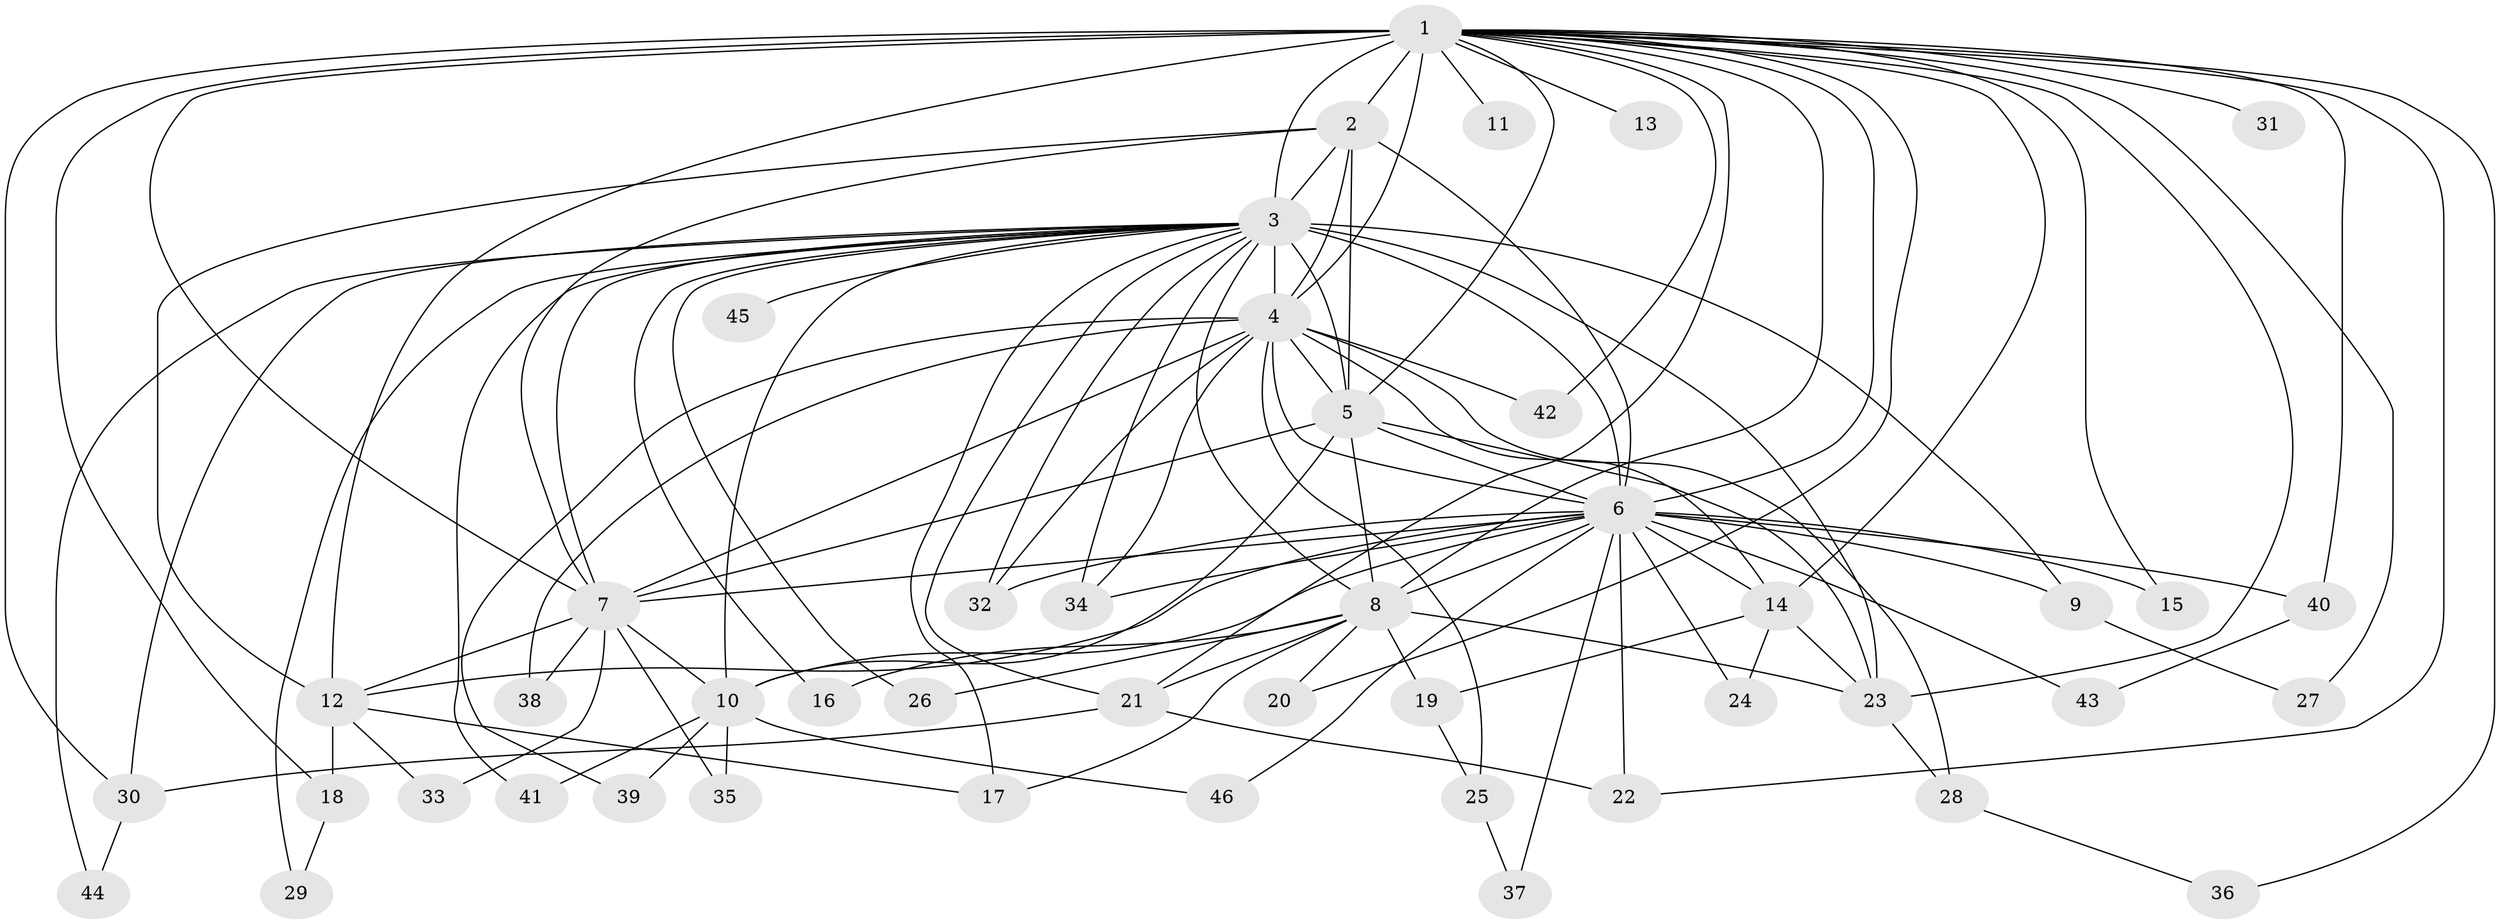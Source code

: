 // original degree distribution, {18: 0.01098901098901099, 24: 0.01098901098901099, 21: 0.02197802197802198, 12: 0.01098901098901099, 30: 0.01098901098901099, 19: 0.02197802197802198, 20: 0.01098901098901099, 15: 0.01098901098901099, 6: 0.04395604395604396, 4: 0.06593406593406594, 3: 0.2087912087912088, 2: 0.5494505494505495, 5: 0.02197802197802198}
// Generated by graph-tools (version 1.1) at 2025/34/03/09/25 02:34:44]
// undirected, 46 vertices, 111 edges
graph export_dot {
graph [start="1"]
  node [color=gray90,style=filled];
  1;
  2;
  3;
  4;
  5;
  6;
  7;
  8;
  9;
  10;
  11;
  12;
  13;
  14;
  15;
  16;
  17;
  18;
  19;
  20;
  21;
  22;
  23;
  24;
  25;
  26;
  27;
  28;
  29;
  30;
  31;
  32;
  33;
  34;
  35;
  36;
  37;
  38;
  39;
  40;
  41;
  42;
  43;
  44;
  45;
  46;
  1 -- 2 [weight=15.0];
  1 -- 3 [weight=6.0];
  1 -- 4 [weight=4.0];
  1 -- 5 [weight=2.0];
  1 -- 6 [weight=6.0];
  1 -- 7 [weight=2.0];
  1 -- 8 [weight=1.0];
  1 -- 11 [weight=1.0];
  1 -- 12 [weight=1.0];
  1 -- 13 [weight=2.0];
  1 -- 14 [weight=4.0];
  1 -- 15 [weight=2.0];
  1 -- 18 [weight=1.0];
  1 -- 20 [weight=1.0];
  1 -- 21 [weight=1.0];
  1 -- 22 [weight=1.0];
  1 -- 23 [weight=1.0];
  1 -- 27 [weight=1.0];
  1 -- 30 [weight=2.0];
  1 -- 31 [weight=2.0];
  1 -- 36 [weight=1.0];
  1 -- 40 [weight=1.0];
  1 -- 42 [weight=1.0];
  2 -- 3 [weight=2.0];
  2 -- 4 [weight=2.0];
  2 -- 5 [weight=1.0];
  2 -- 6 [weight=2.0];
  2 -- 7 [weight=1.0];
  2 -- 12 [weight=1.0];
  3 -- 4 [weight=2.0];
  3 -- 5 [weight=3.0];
  3 -- 6 [weight=4.0];
  3 -- 7 [weight=4.0];
  3 -- 8 [weight=1.0];
  3 -- 9 [weight=2.0];
  3 -- 10 [weight=1.0];
  3 -- 16 [weight=1.0];
  3 -- 17 [weight=1.0];
  3 -- 21 [weight=1.0];
  3 -- 23 [weight=1.0];
  3 -- 26 [weight=1.0];
  3 -- 29 [weight=1.0];
  3 -- 30 [weight=1.0];
  3 -- 32 [weight=1.0];
  3 -- 34 [weight=1.0];
  3 -- 41 [weight=1.0];
  3 -- 44 [weight=1.0];
  3 -- 45 [weight=1.0];
  4 -- 5 [weight=1.0];
  4 -- 6 [weight=3.0];
  4 -- 7 [weight=1.0];
  4 -- 14 [weight=1.0];
  4 -- 25 [weight=1.0];
  4 -- 28 [weight=1.0];
  4 -- 32 [weight=1.0];
  4 -- 34 [weight=1.0];
  4 -- 38 [weight=1.0];
  4 -- 39 [weight=1.0];
  4 -- 42 [weight=1.0];
  5 -- 6 [weight=2.0];
  5 -- 7 [weight=1.0];
  5 -- 8 [weight=6.0];
  5 -- 10 [weight=1.0];
  5 -- 23 [weight=1.0];
  6 -- 7 [weight=2.0];
  6 -- 8 [weight=1.0];
  6 -- 9 [weight=1.0];
  6 -- 10 [weight=1.0];
  6 -- 12 [weight=1.0];
  6 -- 14 [weight=1.0];
  6 -- 15 [weight=1.0];
  6 -- 22 [weight=2.0];
  6 -- 24 [weight=1.0];
  6 -- 32 [weight=1.0];
  6 -- 34 [weight=1.0];
  6 -- 37 [weight=1.0];
  6 -- 40 [weight=1.0];
  6 -- 43 [weight=1.0];
  6 -- 46 [weight=1.0];
  7 -- 10 [weight=1.0];
  7 -- 12 [weight=1.0];
  7 -- 33 [weight=1.0];
  7 -- 35 [weight=1.0];
  7 -- 38 [weight=1.0];
  8 -- 16 [weight=1.0];
  8 -- 17 [weight=1.0];
  8 -- 19 [weight=1.0];
  8 -- 20 [weight=1.0];
  8 -- 21 [weight=1.0];
  8 -- 23 [weight=1.0];
  8 -- 26 [weight=1.0];
  9 -- 27 [weight=1.0];
  10 -- 35 [weight=1.0];
  10 -- 39 [weight=1.0];
  10 -- 41 [weight=1.0];
  10 -- 46 [weight=1.0];
  12 -- 17 [weight=1.0];
  12 -- 18 [weight=1.0];
  12 -- 33 [weight=1.0];
  14 -- 19 [weight=1.0];
  14 -- 23 [weight=1.0];
  14 -- 24 [weight=1.0];
  18 -- 29 [weight=1.0];
  19 -- 25 [weight=1.0];
  21 -- 22 [weight=1.0];
  21 -- 30 [weight=1.0];
  23 -- 28 [weight=1.0];
  25 -- 37 [weight=1.0];
  28 -- 36 [weight=1.0];
  30 -- 44 [weight=1.0];
  40 -- 43 [weight=1.0];
}
